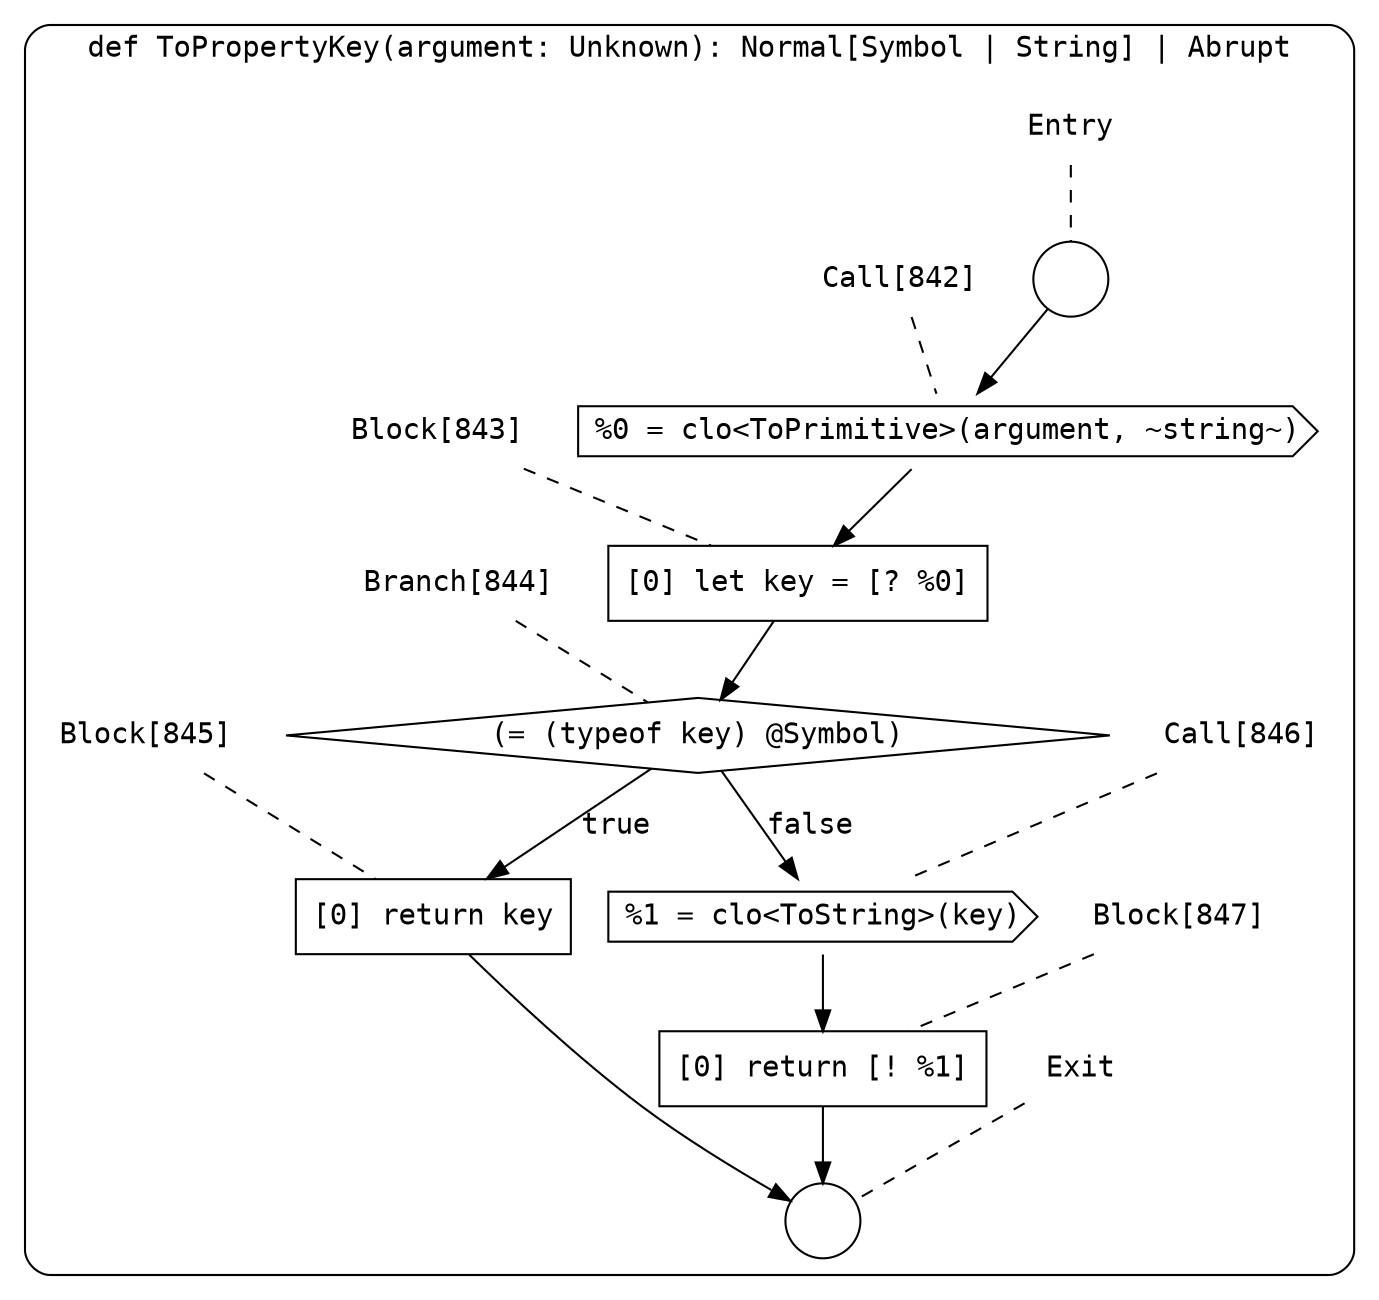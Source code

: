 digraph {
  graph [fontname = "Consolas"]
  node [fontname = "Consolas"]
  edge [fontname = "Consolas"]
  subgraph cluster110 {
    label = "def ToPropertyKey(argument: Unknown): Normal[Symbol | String] | Abrupt"
    style = rounded
    cluster110_entry_name [shape=none, label=<<font color="black">Entry</font>>]
    cluster110_entry_name -> cluster110_entry [arrowhead=none, color="black", style=dashed]
    cluster110_entry [shape=circle label=" " color="black" fillcolor="white" style=filled]
    cluster110_entry -> node842 [color="black"]
    cluster110_exit_name [shape=none, label=<<font color="black">Exit</font>>]
    cluster110_exit_name -> cluster110_exit [arrowhead=none, color="black", style=dashed]
    cluster110_exit [shape=circle label=" " color="black" fillcolor="white" style=filled]
    node842_name [shape=none, label=<<font color="black">Call[842]</font>>]
    node842_name -> node842 [arrowhead=none, color="black", style=dashed]
    node842 [shape=cds, label=<<font color="black">%0 = clo&lt;ToPrimitive&gt;(argument, ~string~)</font>> color="black" fillcolor="white", style=filled]
    node842 -> node843 [color="black"]
    node843_name [shape=none, label=<<font color="black">Block[843]</font>>]
    node843_name -> node843 [arrowhead=none, color="black", style=dashed]
    node843 [shape=box, label=<<font color="black">[0] let key = [? %0]<BR ALIGN="LEFT"/></font>> color="black" fillcolor="white", style=filled]
    node843 -> node844 [color="black"]
    node844_name [shape=none, label=<<font color="black">Branch[844]</font>>]
    node844_name -> node844 [arrowhead=none, color="black", style=dashed]
    node844 [shape=diamond, label=<<font color="black">(= (typeof key) @Symbol)</font>> color="black" fillcolor="white", style=filled]
    node844 -> node845 [label=<<font color="black">true</font>> color="black"]
    node844 -> node846 [label=<<font color="black">false</font>> color="black"]
    node845_name [shape=none, label=<<font color="black">Block[845]</font>>]
    node845_name -> node845 [arrowhead=none, color="black", style=dashed]
    node845 [shape=box, label=<<font color="black">[0] return key<BR ALIGN="LEFT"/></font>> color="black" fillcolor="white", style=filled]
    node845 -> cluster110_exit [color="black"]
    node846_name [shape=none, label=<<font color="black">Call[846]</font>>]
    node846_name -> node846 [arrowhead=none, color="black", style=dashed]
    node846 [shape=cds, label=<<font color="black">%1 = clo&lt;ToString&gt;(key)</font>> color="black" fillcolor="white", style=filled]
    node846 -> node847 [color="black"]
    node847_name [shape=none, label=<<font color="black">Block[847]</font>>]
    node847_name -> node847 [arrowhead=none, color="black", style=dashed]
    node847 [shape=box, label=<<font color="black">[0] return [! %1]<BR ALIGN="LEFT"/></font>> color="black" fillcolor="white", style=filled]
    node847 -> cluster110_exit [color="black"]
  }
}